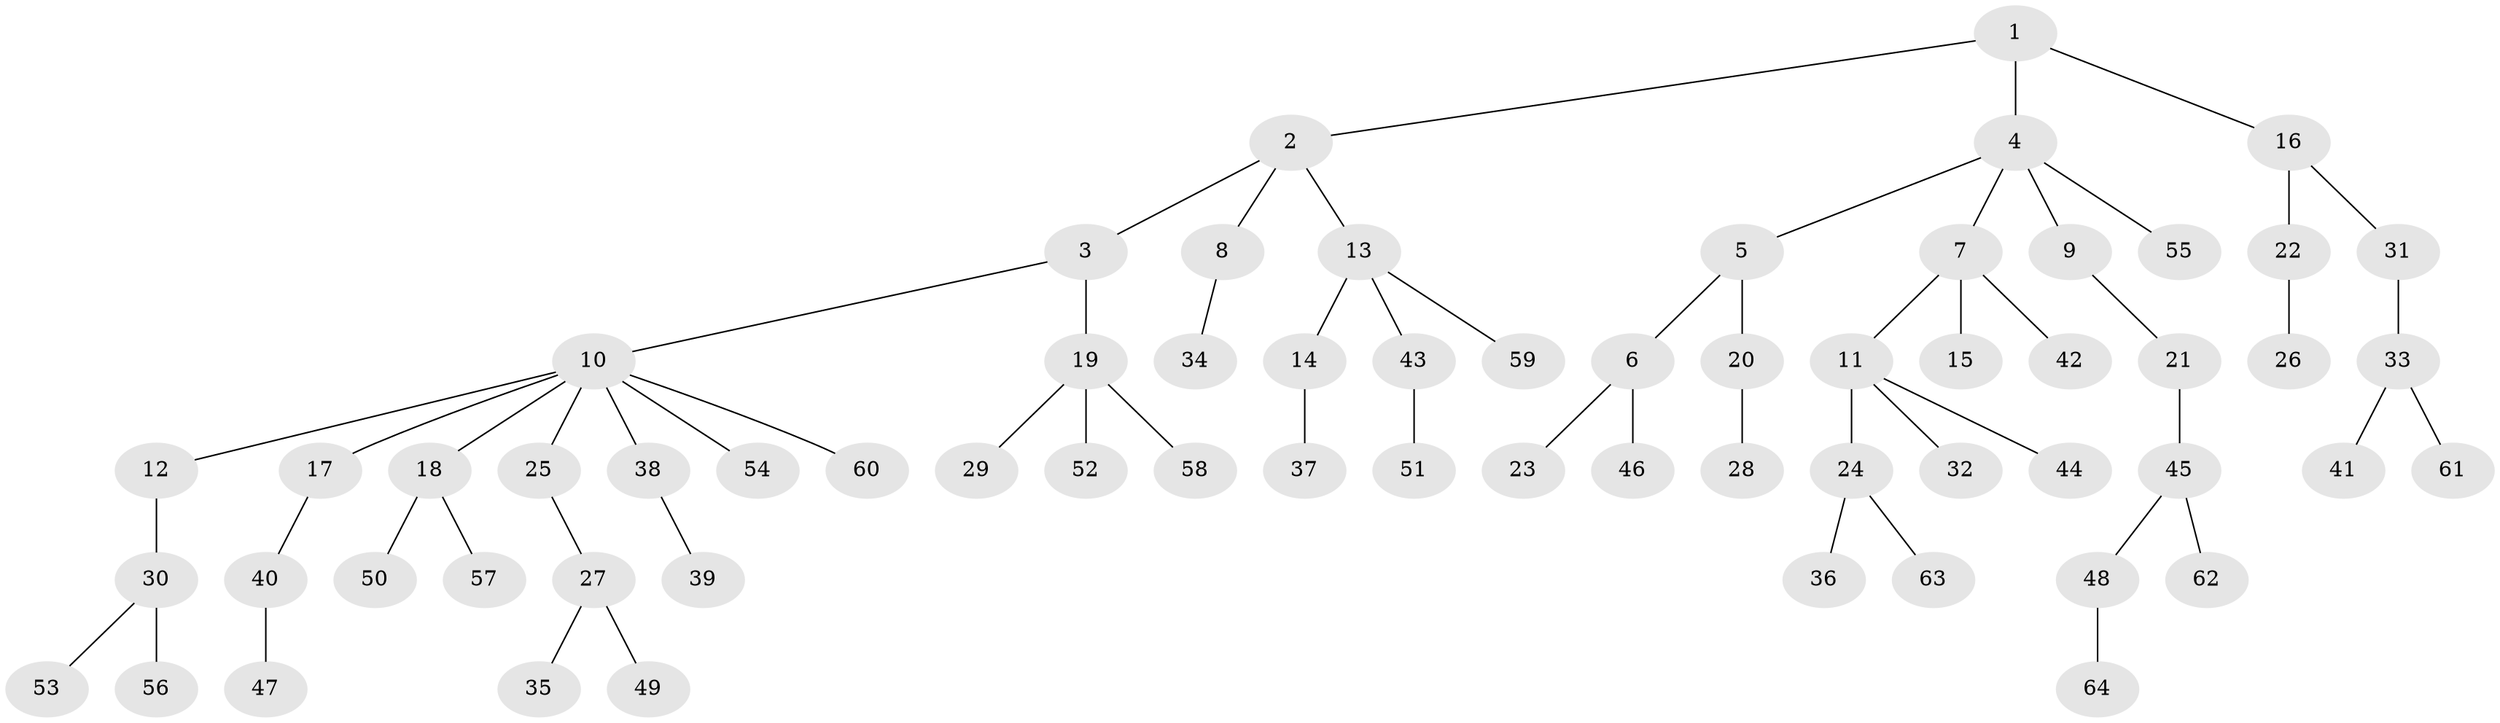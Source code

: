 // coarse degree distribution, {1: 0.71875, 17: 0.03125, 2: 0.21875, 8: 0.03125}
// Generated by graph-tools (version 1.1) at 2025/55/03/04/25 21:55:47]
// undirected, 64 vertices, 63 edges
graph export_dot {
graph [start="1"]
  node [color=gray90,style=filled];
  1;
  2;
  3;
  4;
  5;
  6;
  7;
  8;
  9;
  10;
  11;
  12;
  13;
  14;
  15;
  16;
  17;
  18;
  19;
  20;
  21;
  22;
  23;
  24;
  25;
  26;
  27;
  28;
  29;
  30;
  31;
  32;
  33;
  34;
  35;
  36;
  37;
  38;
  39;
  40;
  41;
  42;
  43;
  44;
  45;
  46;
  47;
  48;
  49;
  50;
  51;
  52;
  53;
  54;
  55;
  56;
  57;
  58;
  59;
  60;
  61;
  62;
  63;
  64;
  1 -- 2;
  1 -- 4;
  1 -- 16;
  2 -- 3;
  2 -- 8;
  2 -- 13;
  3 -- 10;
  3 -- 19;
  4 -- 5;
  4 -- 7;
  4 -- 9;
  4 -- 55;
  5 -- 6;
  5 -- 20;
  6 -- 23;
  6 -- 46;
  7 -- 11;
  7 -- 15;
  7 -- 42;
  8 -- 34;
  9 -- 21;
  10 -- 12;
  10 -- 17;
  10 -- 18;
  10 -- 25;
  10 -- 38;
  10 -- 54;
  10 -- 60;
  11 -- 24;
  11 -- 32;
  11 -- 44;
  12 -- 30;
  13 -- 14;
  13 -- 43;
  13 -- 59;
  14 -- 37;
  16 -- 22;
  16 -- 31;
  17 -- 40;
  18 -- 50;
  18 -- 57;
  19 -- 29;
  19 -- 52;
  19 -- 58;
  20 -- 28;
  21 -- 45;
  22 -- 26;
  24 -- 36;
  24 -- 63;
  25 -- 27;
  27 -- 35;
  27 -- 49;
  30 -- 53;
  30 -- 56;
  31 -- 33;
  33 -- 41;
  33 -- 61;
  38 -- 39;
  40 -- 47;
  43 -- 51;
  45 -- 48;
  45 -- 62;
  48 -- 64;
}
